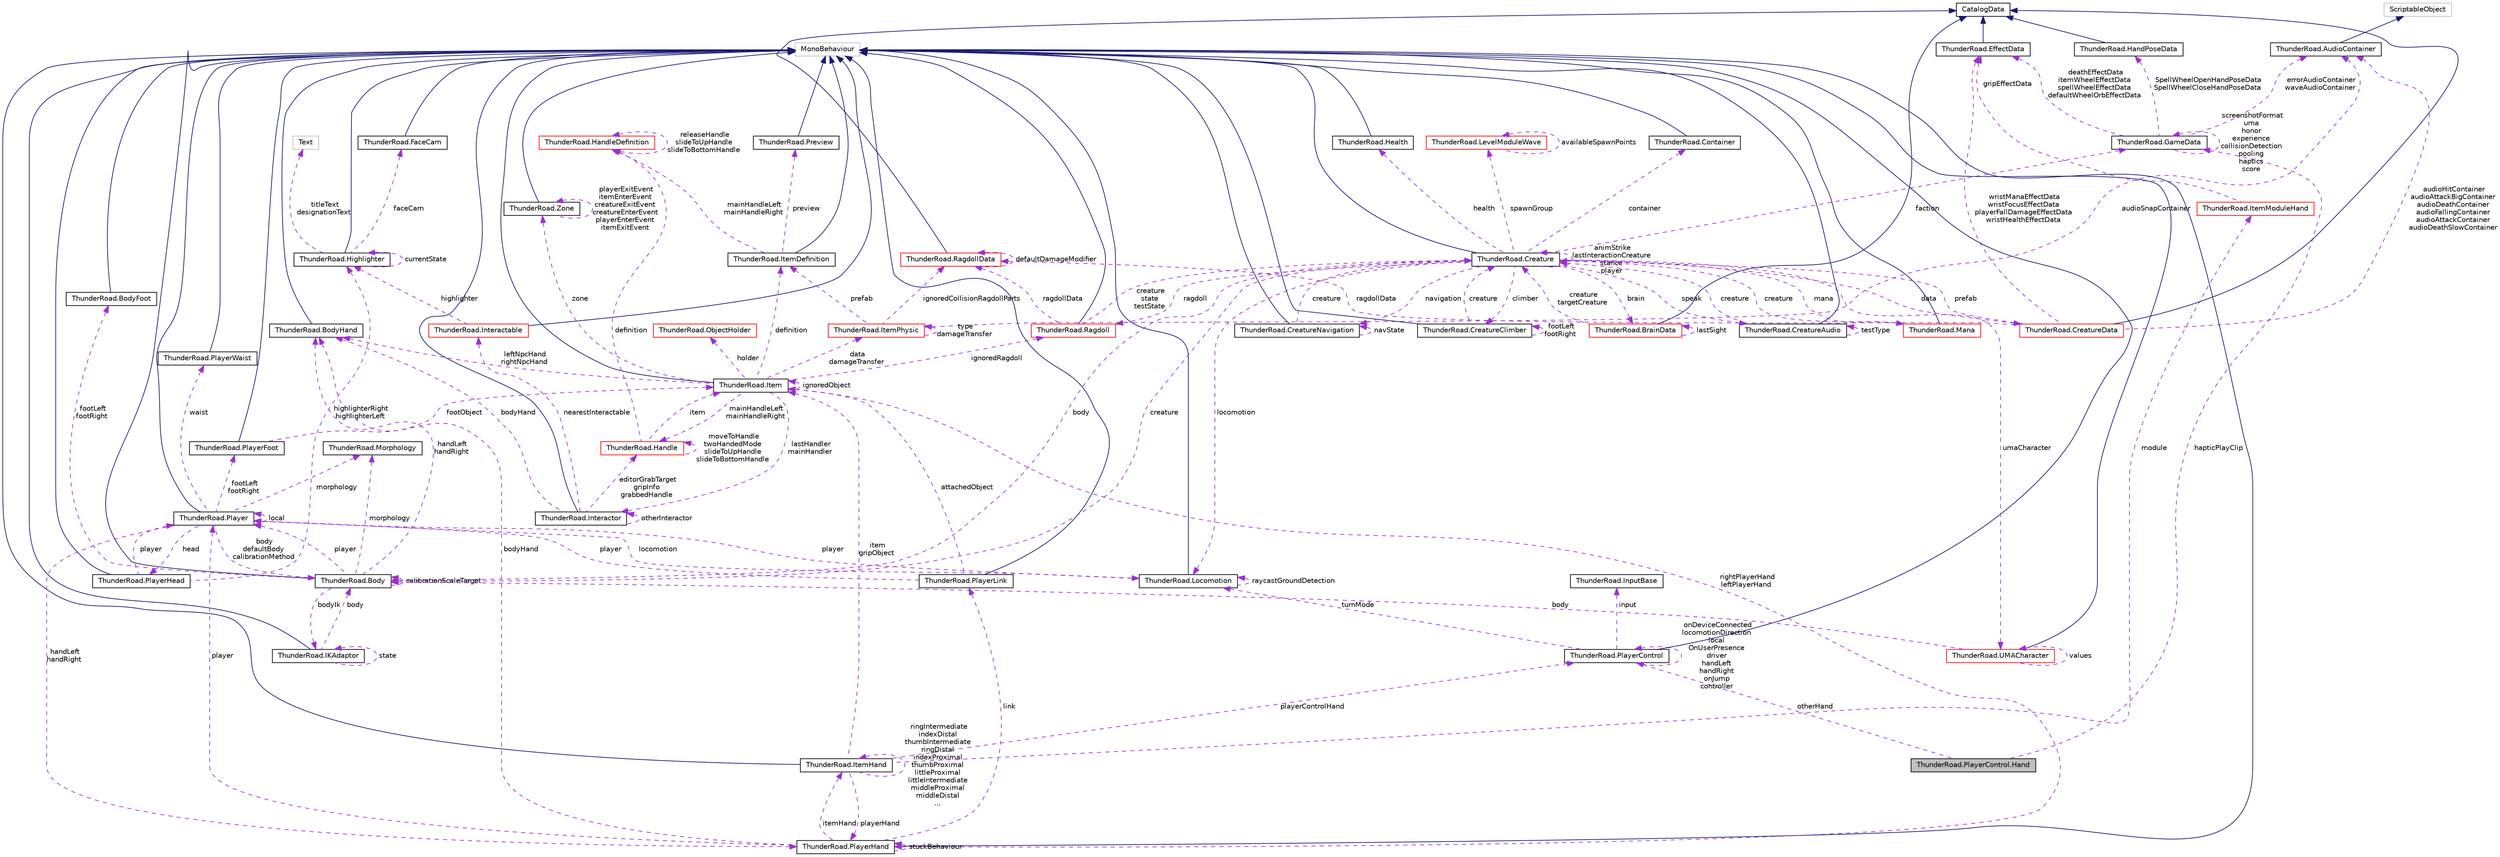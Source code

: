 digraph "ThunderRoad.PlayerControl.Hand"
{
 // LATEX_PDF_SIZE
  edge [fontname="Helvetica",fontsize="10",labelfontname="Helvetica",labelfontsize="10"];
  node [fontname="Helvetica",fontsize="10",shape=record];
  Node1 [label="ThunderRoad.PlayerControl.Hand",height=0.2,width=0.4,color="black", fillcolor="grey75", style="filled", fontcolor="black",tooltip="Class Hand."];
  Node2 -> Node1 [dir="back",color="darkorchid3",fontsize="10",style="dashed",label=" hapticPlayClip" ,fontname="Helvetica"];
  Node2 [label="ThunderRoad.GameData",height=0.2,width=0.4,color="black", fillcolor="white", style="filled",URL="$class_thunder_road_1_1_game_data.html",tooltip="Class GameData."];
  Node2 -> Node2 [dir="back",color="darkorchid3",fontsize="10",style="dashed",label=" screenshotFormat\numa\nhonor\nexperience\ncollisionDetection\npooling\nhaptics\nscore" ,fontname="Helvetica"];
  Node3 -> Node2 [dir="back",color="darkorchid3",fontsize="10",style="dashed",label=" deathEffectData\nitemWheelEffectData\nspellWheelEffectData\ndefaultWheelOrbEffectData" ,fontname="Helvetica"];
  Node3 [label="ThunderRoad.EffectData",height=0.2,width=0.4,color="black", fillcolor="white", style="filled",URL="$class_thunder_road_1_1_effect_data.html",tooltip="Class EffectData. Implements the ThunderRoad.CatalogData"];
  Node4 -> Node3 [dir="back",color="midnightblue",fontsize="10",style="solid",fontname="Helvetica"];
  Node4 [label="CatalogData",height=0.2,width=0.4,color="black", fillcolor="white", style="filled",URL="$class_thunder_road_1_1_catalog_data.html",tooltip="Class CatalogData."];
  Node5 -> Node2 [dir="back",color="darkorchid3",fontsize="10",style="dashed",label=" SpellWheelOpenHandPoseData\nSpellWheelCloseHandPoseData" ,fontname="Helvetica"];
  Node5 [label="ThunderRoad.HandPoseData",height=0.2,width=0.4,color="black", fillcolor="white", style="filled",URL="$class_thunder_road_1_1_hand_pose_data.html",tooltip="Class HandPoseData. Implements the ThunderRoad.CatalogData"];
  Node4 -> Node5 [dir="back",color="midnightblue",fontsize="10",style="solid",fontname="Helvetica"];
  Node6 -> Node2 [dir="back",color="darkorchid3",fontsize="10",style="dashed",label=" errorAudioContainer\nwaveAudioContainer" ,fontname="Helvetica"];
  Node6 [label="ThunderRoad.AudioContainer",height=0.2,width=0.4,color="black", fillcolor="white", style="filled",URL="$class_thunder_road_1_1_audio_container.html",tooltip="Class AudioContainer. Implements the UnityEngine.ScriptableObject"];
  Node7 -> Node6 [dir="back",color="midnightblue",fontsize="10",style="solid",fontname="Helvetica"];
  Node7 [label="ScriptableObject",height=0.2,width=0.4,color="grey75", fillcolor="white", style="filled",tooltip=" "];
  Node8 -> Node1 [dir="back",color="darkorchid3",fontsize="10",style="dashed",label=" otherHand" ,fontname="Helvetica"];
  Node8 [label="ThunderRoad.PlayerControl",height=0.2,width=0.4,color="black", fillcolor="white", style="filled",URL="$class_thunder_road_1_1_player_control.html",tooltip="Class PlayerControl. Implements the UnityEngine.MonoBehaviour"];
  Node9 -> Node8 [dir="back",color="midnightblue",fontsize="10",style="solid",fontname="Helvetica"];
  Node9 [label="MonoBehaviour",height=0.2,width=0.4,color="grey75", fillcolor="white", style="filled",tooltip=" "];
  Node10 -> Node8 [dir="back",color="darkorchid3",fontsize="10",style="dashed",label=" input" ,fontname="Helvetica"];
  Node10 [label="ThunderRoad.InputBase",height=0.2,width=0.4,color="black", fillcolor="white", style="filled",URL="$class_thunder_road_1_1_input_base.html",tooltip="Class InputBase."];
  Node11 -> Node8 [dir="back",color="darkorchid3",fontsize="10",style="dashed",label=" turnMode" ,fontname="Helvetica"];
  Node11 [label="ThunderRoad.Locomotion",height=0.2,width=0.4,color="black", fillcolor="white", style="filled",URL="$class_thunder_road_1_1_locomotion.html",tooltip="Class Locomotion. Implements the UnityEngine.MonoBehaviour"];
  Node9 -> Node11 [dir="back",color="midnightblue",fontsize="10",style="solid",fontname="Helvetica"];
  Node12 -> Node11 [dir="back",color="darkorchid3",fontsize="10",style="dashed",label=" player" ,fontname="Helvetica"];
  Node12 [label="ThunderRoad.Player",height=0.2,width=0.4,color="black", fillcolor="white", style="filled",URL="$class_thunder_road_1_1_player.html",tooltip="Class Player. Implements the UnityEngine.MonoBehaviour"];
  Node9 -> Node12 [dir="back",color="midnightblue",fontsize="10",style="solid",fontname="Helvetica"];
  Node13 -> Node12 [dir="back",color="darkorchid3",fontsize="10",style="dashed",label=" footLeft\nfootRight" ,fontname="Helvetica"];
  Node13 [label="ThunderRoad.PlayerFoot",height=0.2,width=0.4,color="black", fillcolor="white", style="filled",URL="$class_thunder_road_1_1_player_foot.html",tooltip="Class PlayerFoot. Implements the UnityEngine.MonoBehaviour"];
  Node9 -> Node13 [dir="back",color="midnightblue",fontsize="10",style="solid",fontname="Helvetica"];
  Node14 -> Node13 [dir="back",color="darkorchid3",fontsize="10",style="dashed",label=" footObject" ,fontname="Helvetica"];
  Node14 [label="ThunderRoad.Item",height=0.2,width=0.4,color="black", fillcolor="white", style="filled",URL="$class_thunder_road_1_1_item.html",tooltip="Class Item. Implements the UnityEngine.MonoBehaviour"];
  Node9 -> Node14 [dir="back",color="midnightblue",fontsize="10",style="solid",fontname="Helvetica"];
  Node15 -> Node14 [dir="back",color="darkorchid3",fontsize="10",style="dashed",label=" lastHandler\nmainHandler" ,fontname="Helvetica"];
  Node15 [label="ThunderRoad.Interactor",height=0.2,width=0.4,color="black", fillcolor="white", style="filled",URL="$class_thunder_road_1_1_interactor.html",tooltip="Class Interactor. Implements the UnityEngine.MonoBehaviour"];
  Node9 -> Node15 [dir="back",color="midnightblue",fontsize="10",style="solid",fontname="Helvetica"];
  Node15 -> Node15 [dir="back",color="darkorchid3",fontsize="10",style="dashed",label=" otherInteractor" ,fontname="Helvetica"];
  Node16 -> Node15 [dir="back",color="darkorchid3",fontsize="10",style="dashed",label=" editorGrabTarget\ngripInfo\ngrabbedHandle" ,fontname="Helvetica"];
  Node16 [label="ThunderRoad.Handle",height=0.2,width=0.4,color="red", fillcolor="white", style="filled",URL="$class_thunder_road_1_1_handle.html",tooltip="Class Handle. Implements the ThunderRoad.Interactable"];
  Node23 -> Node16 [dir="back",color="darkorchid3",fontsize="10",style="dashed",label=" definition" ,fontname="Helvetica"];
  Node23 [label="ThunderRoad.HandleDefinition",height=0.2,width=0.4,color="red", fillcolor="white", style="filled",URL="$class_thunder_road_1_1_handle_definition.html",tooltip="Class HandleDefinition. Implements the ThunderRoad.InteractableDefinition"];
  Node23 -> Node23 [dir="back",color="darkorchid3",fontsize="10",style="dashed",label=" releaseHandle\nslideToUpHandle\nslideToBottomHandle" ,fontname="Helvetica"];
  Node16 -> Node16 [dir="back",color="darkorchid3",fontsize="10",style="dashed",label=" moveToHandle\ntwoHandedMode\nslideToUpHandle\nslideToBottomHandle" ,fontname="Helvetica"];
  Node14 -> Node16 [dir="back",color="darkorchid3",fontsize="10",style="dashed",label=" item" ,fontname="Helvetica"];
  Node79 -> Node15 [dir="back",color="darkorchid3",fontsize="10",style="dashed",label=" nearestInteractable" ,fontname="Helvetica"];
  Node79 [label="ThunderRoad.Interactable",height=0.2,width=0.4,color="red", fillcolor="white", style="filled",URL="$class_thunder_road_1_1_interactable.html",tooltip="Class Interactable. Implements the UnityEngine.MonoBehaviour"];
  Node9 -> Node79 [dir="back",color="midnightblue",fontsize="10",style="solid",fontname="Helvetica"];
  Node18 -> Node79 [dir="back",color="darkorchid3",fontsize="10",style="dashed",label=" highlighter" ,fontname="Helvetica"];
  Node18 [label="ThunderRoad.Highlighter",height=0.2,width=0.4,color="black", fillcolor="white", style="filled",URL="$class_thunder_road_1_1_highlighter.html",tooltip="Class Highlighter. Implements the UnityEngine.MonoBehaviour"];
  Node9 -> Node18 [dir="back",color="midnightblue",fontsize="10",style="solid",fontname="Helvetica"];
  Node19 -> Node18 [dir="back",color="darkorchid3",fontsize="10",style="dashed",label=" faceCam" ,fontname="Helvetica"];
  Node19 [label="ThunderRoad.FaceCam",height=0.2,width=0.4,color="black", fillcolor="white", style="filled",URL="$class_thunder_road_1_1_face_cam.html",tooltip="Class FaceCam. Implements the UnityEngine.MonoBehaviour"];
  Node9 -> Node19 [dir="back",color="midnightblue",fontsize="10",style="solid",fontname="Helvetica"];
  Node20 -> Node18 [dir="back",color="darkorchid3",fontsize="10",style="dashed",label=" titleText\ndesignationText" ,fontname="Helvetica"];
  Node20 [label="Text",height=0.2,width=0.4,color="grey75", fillcolor="white", style="filled",tooltip=" "];
  Node18 -> Node18 [dir="back",color="darkorchid3",fontsize="10",style="dashed",label=" currentState" ,fontname="Helvetica"];
  Node64 -> Node15 [dir="back",color="darkorchid3",fontsize="10",style="dashed",label=" bodyHand" ,fontname="Helvetica"];
  Node64 [label="ThunderRoad.BodyHand",height=0.2,width=0.4,color="black", fillcolor="white", style="filled",URL="$class_thunder_road_1_1_body_hand.html",tooltip="Class BodyHand. Implements the UnityEngine.MonoBehaviour"];
  Node9 -> Node64 [dir="back",color="midnightblue",fontsize="10",style="solid",fontname="Helvetica"];
  Node80 -> Node14 [dir="back",color="darkorchid3",fontsize="10",style="dashed",label=" definition" ,fontname="Helvetica"];
  Node80 [label="ThunderRoad.ItemDefinition",height=0.2,width=0.4,color="black", fillcolor="white", style="filled",URL="$class_thunder_road_1_1_item_definition.html",tooltip="Class ItemDefinition. Implements the UnityEngine.MonoBehaviour"];
  Node9 -> Node80 [dir="back",color="midnightblue",fontsize="10",style="solid",fontname="Helvetica"];
  Node23 -> Node80 [dir="back",color="darkorchid3",fontsize="10",style="dashed",label=" mainHandleLeft\nmainHandleRight" ,fontname="Helvetica"];
  Node81 -> Node80 [dir="back",color="darkorchid3",fontsize="10",style="dashed",label=" preview" ,fontname="Helvetica"];
  Node81 [label="ThunderRoad.Preview",height=0.2,width=0.4,color="black", fillcolor="white", style="filled",URL="$class_thunder_road_1_1_preview.html",tooltip="Class Preview. Implements the UnityEngine.MonoBehaviour"];
  Node9 -> Node81 [dir="back",color="midnightblue",fontsize="10",style="solid",fontname="Helvetica"];
  Node46 -> Node14 [dir="back",color="darkorchid3",fontsize="10",style="dashed",label=" ignoredRagdoll" ,fontname="Helvetica"];
  Node46 [label="ThunderRoad.Ragdoll",height=0.2,width=0.4,color="red", fillcolor="white", style="filled",URL="$class_thunder_road_1_1_ragdoll.html",tooltip="Class Ragdoll. Implements the UnityEngine.MonoBehaviour"];
  Node9 -> Node46 [dir="back",color="midnightblue",fontsize="10",style="solid",fontname="Helvetica"];
  Node42 -> Node46 [dir="back",color="darkorchid3",fontsize="10",style="dashed",label=" ragdollData" ,fontname="Helvetica"];
  Node42 [label="ThunderRoad.RagdollData",height=0.2,width=0.4,color="red", fillcolor="white", style="filled",URL="$class_thunder_road_1_1_ragdoll_data.html",tooltip="Class RagdollData. Implements the ThunderRoad.CatalogData"];
  Node4 -> Node42 [dir="back",color="midnightblue",fontsize="10",style="solid",fontname="Helvetica"];
  Node42 -> Node42 [dir="back",color="darkorchid3",fontsize="10",style="dashed",label=" defaultDamageModifier" ,fontname="Helvetica"];
  Node35 -> Node46 [dir="back",color="darkorchid3",fontsize="10",style="dashed",label=" creature\nstate\ntestState" ,fontname="Helvetica"];
  Node35 [label="ThunderRoad.Creature",height=0.2,width=0.4,color="black", fillcolor="white", style="filled",URL="$class_thunder_road_1_1_creature.html",tooltip="Class Creature. Implements the UnityEngine.MonoBehaviour"];
  Node9 -> Node35 [dir="back",color="midnightblue",fontsize="10",style="solid",fontname="Helvetica"];
  Node36 -> Node35 [dir="back",color="darkorchid3",fontsize="10",style="dashed",label=" climber" ,fontname="Helvetica"];
  Node36 [label="ThunderRoad.CreatureClimber",height=0.2,width=0.4,color="black", fillcolor="white", style="filled",URL="$class_thunder_road_1_1_creature_climber.html",tooltip="Class CreatureClimber. Implements the UnityEngine.MonoBehaviour"];
  Node9 -> Node36 [dir="back",color="midnightblue",fontsize="10",style="solid",fontname="Helvetica"];
  Node36 -> Node36 [dir="back",color="darkorchid3",fontsize="10",style="dashed",label=" footLeft\nfootRight" ,fontname="Helvetica"];
  Node35 -> Node36 [dir="back",color="darkorchid3",fontsize="10",style="dashed",label=" creature" ,fontname="Helvetica"];
  Node37 -> Node35 [dir="back",color="darkorchid3",fontsize="10",style="dashed",label=" health" ,fontname="Helvetica"];
  Node37 [label="ThunderRoad.Health",height=0.2,width=0.4,color="black", fillcolor="white", style="filled",URL="$class_thunder_road_1_1_health.html",tooltip="Class Health. Implements the UnityEngine.MonoBehaviour"];
  Node9 -> Node37 [dir="back",color="midnightblue",fontsize="10",style="solid",fontname="Helvetica"];
  Node2 -> Node35 [dir="back",color="darkorchid3",fontsize="10",style="dashed",label=" faction" ,fontname="Helvetica"];
  Node38 -> Node35 [dir="back",color="darkorchid3",fontsize="10",style="dashed",label=" spawnGroup" ,fontname="Helvetica"];
  Node38 [label="ThunderRoad.LevelModuleWave",height=0.2,width=0.4,color="red", fillcolor="white", style="filled",URL="$class_thunder_road_1_1_level_module_wave.html",tooltip="Class LevelModuleWave. Implements the ThunderRoad.LevelModule"];
  Node38 -> Node38 [dir="back",color="darkorchid3",fontsize="10",style="dashed",label=" availableSpawnPoints" ,fontname="Helvetica"];
  Node41 -> Node35 [dir="back",color="darkorchid3",fontsize="10",style="dashed",label=" data" ,fontname="Helvetica"];
  Node41 [label="ThunderRoad.CreatureData",height=0.2,width=0.4,color="red", fillcolor="white", style="filled",URL="$class_thunder_road_1_1_creature_data.html",tooltip="Class CreatureData. Implements the ThunderRoad.CatalogData"];
  Node4 -> Node41 [dir="back",color="midnightblue",fontsize="10",style="solid",fontname="Helvetica"];
  Node42 -> Node41 [dir="back",color="darkorchid3",fontsize="10",style="dashed",label=" ragdollData" ,fontname="Helvetica"];
  Node3 -> Node41 [dir="back",color="darkorchid3",fontsize="10",style="dashed",label=" wristManaEffectData\nwristFocusEffectData\nplayerFallDamageEffectData\nwristHealthEffectData" ,fontname="Helvetica"];
  Node6 -> Node41 [dir="back",color="darkorchid3",fontsize="10",style="dashed",label=" audioHitContainer\naudioAttackBigContainer\naudioDeathContainer\naudioFallingContainer\naudioAttackContainer\naudioDeathSlowContainer" ,fontname="Helvetica"];
  Node35 -> Node41 [dir="back",color="darkorchid3",fontsize="10",style="dashed",label=" prefab" ,fontname="Helvetica"];
  Node11 -> Node35 [dir="back",color="darkorchid3",fontsize="10",style="dashed",label=" locomotion" ,fontname="Helvetica"];
  Node46 -> Node35 [dir="back",color="darkorchid3",fontsize="10",style="dashed",label=" ragdoll" ,fontname="Helvetica"];
  Node61 -> Node35 [dir="back",color="darkorchid3",fontsize="10",style="dashed",label=" body" ,fontname="Helvetica"];
  Node61 [label="ThunderRoad.Body",height=0.2,width=0.4,color="black", fillcolor="white", style="filled",URL="$class_thunder_road_1_1_body.html",tooltip="Class Body. Implements the UnityEngine.MonoBehaviour"];
  Node9 -> Node61 [dir="back",color="midnightblue",fontsize="10",style="solid",fontname="Helvetica"];
  Node12 -> Node61 [dir="back",color="darkorchid3",fontsize="10",style="dashed",label=" player" ,fontname="Helvetica"];
  Node62 -> Node61 [dir="back",color="darkorchid3",fontsize="10",style="dashed",label=" morphology" ,fontname="Helvetica"];
  Node62 [label="ThunderRoad.Morphology",height=0.2,width=0.4,color="black", fillcolor="white", style="filled",URL="$class_thunder_road_1_1_morphology.html",tooltip="Class Morphology."];
  Node63 -> Node61 [dir="back",color="darkorchid3",fontsize="10",style="dashed",label=" bodyIk" ,fontname="Helvetica"];
  Node63 [label="ThunderRoad.IKAdaptor",height=0.2,width=0.4,color="black", fillcolor="white", style="filled",URL="$class_thunder_road_1_1_i_k_adaptor.html",tooltip="Class IKAdaptor. Implements the UnityEngine.MonoBehaviour"];
  Node9 -> Node63 [dir="back",color="midnightblue",fontsize="10",style="solid",fontname="Helvetica"];
  Node63 -> Node63 [dir="back",color="darkorchid3",fontsize="10",style="dashed",label=" state" ,fontname="Helvetica"];
  Node61 -> Node63 [dir="back",color="darkorchid3",fontsize="10",style="dashed",label=" body" ,fontname="Helvetica"];
  Node61 -> Node61 [dir="back",color="darkorchid3",fontsize="10",style="dashed",label=" calibrationScaleTarget" ,fontname="Helvetica"];
  Node35 -> Node61 [dir="back",color="darkorchid3",fontsize="10",style="dashed",label=" creature" ,fontname="Helvetica"];
  Node64 -> Node61 [dir="back",color="darkorchid3",fontsize="10",style="dashed",label=" handLeft\nhandRight" ,fontname="Helvetica"];
  Node65 -> Node61 [dir="back",color="darkorchid3",fontsize="10",style="dashed",label=" footLeft\nfootRight" ,fontname="Helvetica"];
  Node65 [label="ThunderRoad.BodyFoot",height=0.2,width=0.4,color="black", fillcolor="white", style="filled",URL="$class_thunder_road_1_1_body_foot.html",tooltip="Class BodyFoot. Implements the UnityEngine.MonoBehaviour"];
  Node9 -> Node65 [dir="back",color="midnightblue",fontsize="10",style="solid",fontname="Helvetica"];
  Node66 -> Node35 [dir="back",color="darkorchid3",fontsize="10",style="dashed",label=" speak" ,fontname="Helvetica"];
  Node66 [label="ThunderRoad.CreatureAudio",height=0.2,width=0.4,color="black", fillcolor="white", style="filled",URL="$class_thunder_road_1_1_creature_audio.html",tooltip="Class CreatureAudio. Implements the UnityEngine.MonoBehaviour"];
  Node9 -> Node66 [dir="back",color="midnightblue",fontsize="10",style="solid",fontname="Helvetica"];
  Node66 -> Node66 [dir="back",color="darkorchid3",fontsize="10",style="dashed",label=" testType" ,fontname="Helvetica"];
  Node35 -> Node66 [dir="back",color="darkorchid3",fontsize="10",style="dashed",label=" creature" ,fontname="Helvetica"];
  Node35 -> Node35 [dir="back",color="darkorchid3",fontsize="10",style="dashed",label=" animStrike\nlastInteractionCreature\nstance\nplayer" ,fontname="Helvetica"];
  Node33 -> Node35 [dir="back",color="darkorchid3",fontsize="10",style="dashed",label=" mana" ,fontname="Helvetica"];
  Node33 [label="ThunderRoad.Mana",height=0.2,width=0.4,color="red", fillcolor="white", style="filled",URL="$class_thunder_road_1_1_mana.html",tooltip="Class Mana. Implements the UnityEngine.MonoBehaviour"];
  Node9 -> Node33 [dir="back",color="midnightblue",fontsize="10",style="solid",fontname="Helvetica"];
  Node35 -> Node33 [dir="back",color="darkorchid3",fontsize="10",style="dashed",label=" creature" ,fontname="Helvetica"];
  Node67 -> Node35 [dir="back",color="darkorchid3",fontsize="10",style="dashed",label=" umaCharacter" ,fontname="Helvetica"];
  Node67 [label="ThunderRoad.UMACharacter",height=0.2,width=0.4,color="red", fillcolor="white", style="filled",URL="$class_thunder_road_1_1_u_m_a_character.html",tooltip="Class UMACharacter. Implements the UnityEngine.MonoBehaviour"];
  Node9 -> Node67 [dir="back",color="midnightblue",fontsize="10",style="solid",fontname="Helvetica"];
  Node61 -> Node67 [dir="back",color="darkorchid3",fontsize="10",style="dashed",label=" body" ,fontname="Helvetica"];
  Node67 -> Node67 [dir="back",color="darkorchid3",fontsize="10",style="dashed",label=" values" ,fontname="Helvetica"];
  Node68 -> Node35 [dir="back",color="darkorchid3",fontsize="10",style="dashed",label=" container" ,fontname="Helvetica"];
  Node68 [label="ThunderRoad.Container",height=0.2,width=0.4,color="black", fillcolor="white", style="filled",URL="$class_thunder_road_1_1_container.html",tooltip="Class Container. Implements the UnityEngine.MonoBehaviour"];
  Node9 -> Node68 [dir="back",color="midnightblue",fontsize="10",style="solid",fontname="Helvetica"];
  Node69 -> Node35 [dir="back",color="darkorchid3",fontsize="10",style="dashed",label=" brain" ,fontname="Helvetica"];
  Node69 [label="ThunderRoad.BrainData",height=0.2,width=0.4,color="red", fillcolor="white", style="filled",URL="$class_thunder_road_1_1_brain_data.html",tooltip="Class BrainData. Implements the ThunderRoad.CatalogData"];
  Node4 -> Node69 [dir="back",color="midnightblue",fontsize="10",style="solid",fontname="Helvetica"];
  Node35 -> Node69 [dir="back",color="darkorchid3",fontsize="10",style="dashed",label=" creature\ntargetCreature" ,fontname="Helvetica"];
  Node69 -> Node69 [dir="back",color="darkorchid3",fontsize="10",style="dashed",label=" lastSight" ,fontname="Helvetica"];
  Node77 -> Node35 [dir="back",color="darkorchid3",fontsize="10",style="dashed",label=" navigation" ,fontname="Helvetica"];
  Node77 [label="ThunderRoad.CreatureNavigation",height=0.2,width=0.4,color="black", fillcolor="white", style="filled",URL="$class_thunder_road_1_1_creature_navigation.html",tooltip="Class CreatureNavigation. Implements the UnityEngine.MonoBehaviour"];
  Node9 -> Node77 [dir="back",color="midnightblue",fontsize="10",style="solid",fontname="Helvetica"];
  Node35 -> Node77 [dir="back",color="darkorchid3",fontsize="10",style="dashed",label=" creature" ,fontname="Helvetica"];
  Node77 -> Node77 [dir="back",color="darkorchid3",fontsize="10",style="dashed",label=" navState" ,fontname="Helvetica"];
  Node82 -> Node14 [dir="back",color="darkorchid3",fontsize="10",style="dashed",label=" data\ndamageTransfer" ,fontname="Helvetica"];
  Node82 [label="ThunderRoad.ItemPhysic",height=0.2,width=0.4,color="red", fillcolor="white", style="filled",URL="$class_thunder_road_1_1_item_physic.html",tooltip="Class ItemPhysic. Implements the ThunderRoad.ItemData"];
  Node42 -> Node82 [dir="back",color="darkorchid3",fontsize="10",style="dashed",label=" ignoredCollisionRagdollParts" ,fontname="Helvetica"];
  Node80 -> Node82 [dir="back",color="darkorchid3",fontsize="10",style="dashed",label=" prefab" ,fontname="Helvetica"];
  Node6 -> Node82 [dir="back",color="darkorchid3",fontsize="10",style="dashed",label=" audioSnapContainer" ,fontname="Helvetica"];
  Node82 -> Node82 [dir="back",color="darkorchid3",fontsize="10",style="dashed",label=" type\ndamageTransfer" ,fontname="Helvetica"];
  Node86 -> Node14 [dir="back",color="darkorchid3",fontsize="10",style="dashed",label=" holder" ,fontname="Helvetica"];
  Node86 [label="ThunderRoad.ObjectHolder",height=0.2,width=0.4,color="red", fillcolor="white", style="filled",URL="$class_thunder_road_1_1_object_holder.html",tooltip="Class ObjectHolder. Implements the ThunderRoad.Interactable"];
  Node16 -> Node14 [dir="back",color="darkorchid3",fontsize="10",style="dashed",label=" mainHandleLeft\nmainHandleRight" ,fontname="Helvetica"];
  Node14 -> Node14 [dir="back",color="darkorchid3",fontsize="10",style="dashed",label=" ignoredObject" ,fontname="Helvetica"];
  Node87 -> Node14 [dir="back",color="darkorchid3",fontsize="10",style="dashed",label=" zone" ,fontname="Helvetica"];
  Node87 [label="ThunderRoad.Zone",height=0.2,width=0.4,color="black", fillcolor="white", style="filled",URL="$class_thunder_road_1_1_zone.html",tooltip="Class Zone. Implements the UnityEngine.MonoBehaviour"];
  Node9 -> Node87 [dir="back",color="midnightblue",fontsize="10",style="solid",fontname="Helvetica"];
  Node87 -> Node87 [dir="back",color="darkorchid3",fontsize="10",style="dashed",label=" playerExitEvent\nitemEnterEvent\ncreatureExitEvent\ncreatureEnterEvent\nplayerEnterEvent\nitemExitEvent" ,fontname="Helvetica"];
  Node64 -> Node14 [dir="back",color="darkorchid3",fontsize="10",style="dashed",label=" leftNpcHand\nrightNpcHand" ,fontname="Helvetica"];
  Node88 -> Node14 [dir="back",color="darkorchid3",fontsize="10",style="dashed",label=" rightPlayerHand\nleftPlayerHand" ,fontname="Helvetica"];
  Node88 [label="ThunderRoad.PlayerHand",height=0.2,width=0.4,color="black", fillcolor="white", style="filled",URL="$class_thunder_road_1_1_player_hand.html",tooltip="Class PlayerHand. Implements the UnityEngine.MonoBehaviour"];
  Node9 -> Node88 [dir="back",color="midnightblue",fontsize="10",style="solid",fontname="Helvetica"];
  Node12 -> Node88 [dir="back",color="darkorchid3",fontsize="10",style="dashed",label=" player" ,fontname="Helvetica"];
  Node89 -> Node88 [dir="back",color="darkorchid3",fontsize="10",style="dashed",label=" link" ,fontname="Helvetica"];
  Node89 [label="ThunderRoad.PlayerLink",height=0.2,width=0.4,color="black", fillcolor="white", style="filled",URL="$class_thunder_road_1_1_player_link.html",tooltip="Class PlayerLink. Implements the UnityEngine.MonoBehaviour"];
  Node9 -> Node89 [dir="back",color="midnightblue",fontsize="10",style="solid",fontname="Helvetica"];
  Node12 -> Node89 [dir="back",color="darkorchid3",fontsize="10",style="dashed",label=" player" ,fontname="Helvetica"];
  Node14 -> Node89 [dir="back",color="darkorchid3",fontsize="10",style="dashed",label=" attachedObject" ,fontname="Helvetica"];
  Node90 -> Node88 [dir="back",color="darkorchid3",fontsize="10",style="dashed",label=" itemHand" ,fontname="Helvetica"];
  Node90 [label="ThunderRoad.ItemHand",height=0.2,width=0.4,color="black", fillcolor="white", style="filled",URL="$class_thunder_road_1_1_item_hand.html",tooltip="Class ItemHand. Implements the UnityEngine.MonoBehaviour"];
  Node9 -> Node90 [dir="back",color="midnightblue",fontsize="10",style="solid",fontname="Helvetica"];
  Node91 -> Node90 [dir="back",color="darkorchid3",fontsize="10",style="dashed",label=" module" ,fontname="Helvetica"];
  Node91 [label="ThunderRoad.ItemModuleHand",height=0.2,width=0.4,color="red", fillcolor="white", style="filled",URL="$class_thunder_road_1_1_item_module_hand.html",tooltip="Class ItemModuleHand. Implements the ThunderRoad.ItemModule"];
  Node3 -> Node91 [dir="back",color="darkorchid3",fontsize="10",style="dashed",label=" gripEffectData" ,fontname="Helvetica"];
  Node8 -> Node90 [dir="back",color="darkorchid3",fontsize="10",style="dashed",label=" playerControlHand" ,fontname="Helvetica"];
  Node90 -> Node90 [dir="back",color="darkorchid3",fontsize="10",style="dashed",label=" ringIntermediate\nindexDistal\nthumbIntermediate\nringDistal\nindexProximal\nthumbProximal\nlittleProximal\nlittleIntermediate\nmiddleProximal\nmiddleDistal\n..." ,fontname="Helvetica"];
  Node14 -> Node90 [dir="back",color="darkorchid3",fontsize="10",style="dashed",label=" item\ngripObject" ,fontname="Helvetica"];
  Node88 -> Node90 [dir="back",color="darkorchid3",fontsize="10",style="dashed",label=" playerHand" ,fontname="Helvetica"];
  Node64 -> Node88 [dir="back",color="darkorchid3",fontsize="10",style="dashed",label=" bodyHand" ,fontname="Helvetica"];
  Node88 -> Node88 [dir="back",color="darkorchid3",fontsize="10",style="dashed",label=" stuckBehaviour" ,fontname="Helvetica"];
  Node12 -> Node12 [dir="back",color="darkorchid3",fontsize="10",style="dashed",label=" local" ,fontname="Helvetica"];
  Node62 -> Node12 [dir="back",color="darkorchid3",fontsize="10",style="dashed",label=" morphology" ,fontname="Helvetica"];
  Node11 -> Node12 [dir="back",color="darkorchid3",fontsize="10",style="dashed",label=" locomotion" ,fontname="Helvetica"];
  Node92 -> Node12 [dir="back",color="darkorchid3",fontsize="10",style="dashed",label=" head" ,fontname="Helvetica"];
  Node92 [label="ThunderRoad.PlayerHead",height=0.2,width=0.4,color="black", fillcolor="white", style="filled",URL="$class_thunder_road_1_1_player_head.html",tooltip="Class PlayerHead. Implements the UnityEngine.MonoBehaviour"];
  Node9 -> Node92 [dir="back",color="midnightblue",fontsize="10",style="solid",fontname="Helvetica"];
  Node12 -> Node92 [dir="back",color="darkorchid3",fontsize="10",style="dashed",label=" player" ,fontname="Helvetica"];
  Node18 -> Node92 [dir="back",color="darkorchid3",fontsize="10",style="dashed",label=" highlighterRight\nhighlighterLeft" ,fontname="Helvetica"];
  Node61 -> Node12 [dir="back",color="darkorchid3",fontsize="10",style="dashed",label=" body\ndefaultBody\ncalibrationMethod" ,fontname="Helvetica"];
  Node93 -> Node12 [dir="back",color="darkorchid3",fontsize="10",style="dashed",label=" waist" ,fontname="Helvetica"];
  Node93 [label="ThunderRoad.PlayerWaist",height=0.2,width=0.4,color="black", fillcolor="white", style="filled",URL="$class_thunder_road_1_1_player_waist.html",tooltip="Class PlayerWaist. Implements the UnityEngine.MonoBehaviour"];
  Node9 -> Node93 [dir="back",color="midnightblue",fontsize="10",style="solid",fontname="Helvetica"];
  Node88 -> Node12 [dir="back",color="darkorchid3",fontsize="10",style="dashed",label=" handLeft\nhandRight" ,fontname="Helvetica"];
  Node11 -> Node11 [dir="back",color="darkorchid3",fontsize="10",style="dashed",label=" raycastGroundDetection" ,fontname="Helvetica"];
  Node8 -> Node8 [dir="back",color="darkorchid3",fontsize="10",style="dashed",label=" onDeviceConnected\nlocomotionDirection\nlocal\nOnUserPresence\ndriver\nhandLeft\nhandRight\nonJump\ncontroller" ,fontname="Helvetica"];
}
